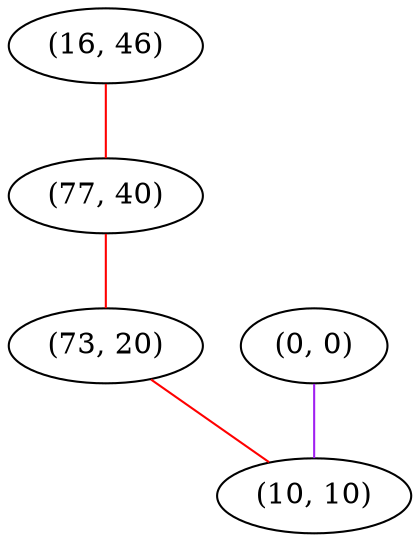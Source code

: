 graph "" {
"(16, 46)";
"(0, 0)";
"(77, 40)";
"(73, 20)";
"(10, 10)";
"(16, 46)" -- "(77, 40)"  [color=red, key=0, weight=1];
"(0, 0)" -- "(10, 10)"  [color=purple, key=0, weight=4];
"(77, 40)" -- "(73, 20)"  [color=red, key=0, weight=1];
"(73, 20)" -- "(10, 10)"  [color=red, key=0, weight=1];
}
